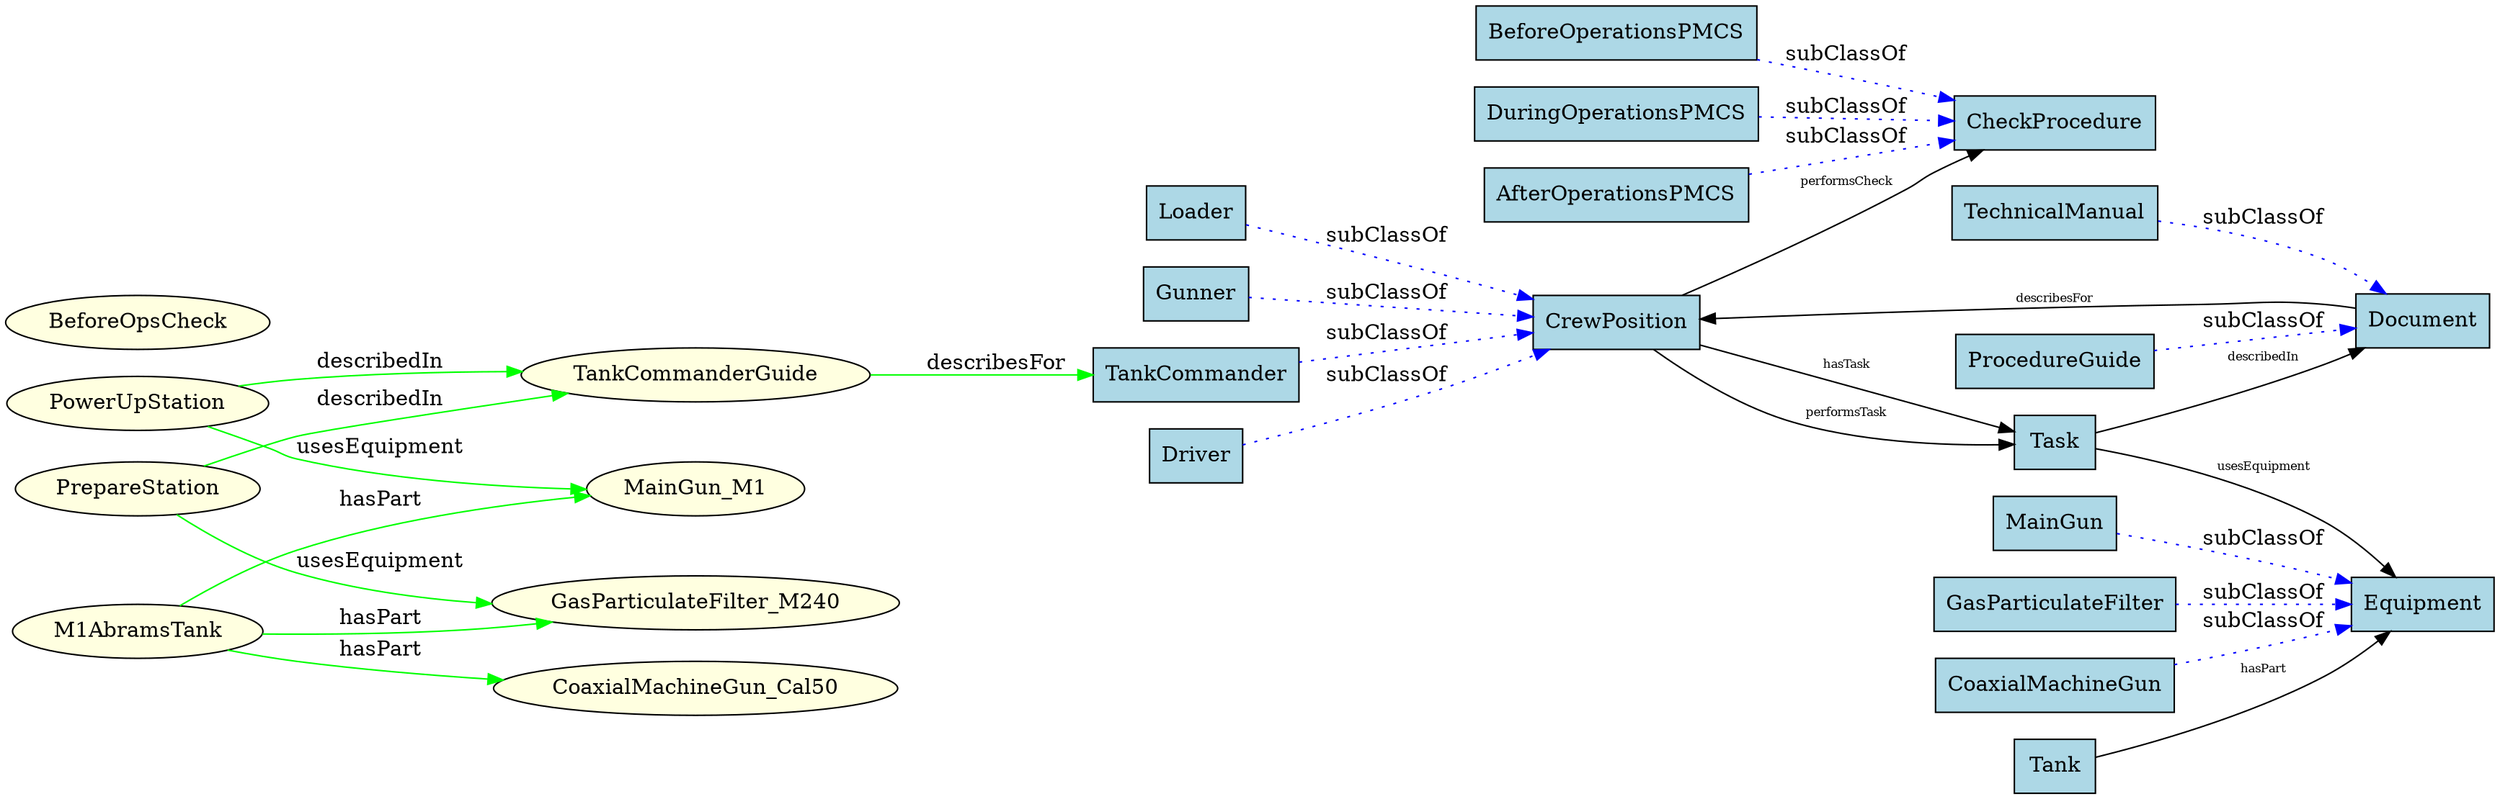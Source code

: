 digraph G {
rankdir=LR;
fontsize=10;
BeforeOperationsPMCS [shape=box, style=filled, fillcolor=lightblue];
Loader [shape=box, style=filled, fillcolor=lightblue];
MainGun [shape=box, style=filled, fillcolor=lightblue];
Task [shape=box, style=filled, fillcolor=lightblue];
GasParticulateFilter [shape=box, style=filled, fillcolor=lightblue];
DuringOperationsPMCS [shape=box, style=filled, fillcolor=lightblue];
Document [shape=box, style=filled, fillcolor=lightblue];
Gunner [shape=box, style=filled, fillcolor=lightblue];
TankCommander [shape=box, style=filled, fillcolor=lightblue];
ProcedureGuide [shape=box, style=filled, fillcolor=lightblue];
TechnicalManual [shape=box, style=filled, fillcolor=lightblue];
CoaxialMachineGun [shape=box, style=filled, fillcolor=lightblue];
CrewPosition [shape=box, style=filled, fillcolor=lightblue];
CheckProcedure [shape=box, style=filled, fillcolor=lightblue];
AfterOperationsPMCS [shape=box, style=filled, fillcolor=lightblue];
Driver [shape=box, style=filled, fillcolor=lightblue];
Tank [shape=box, style=filled, fillcolor=lightblue];
Equipment [shape=box, style=filled, fillcolor=lightblue];
TankCommander -> CrewPosition [label=subClassOf, style=dotted, color=blue];
Gunner -> CrewPosition [label=subClassOf, style=dotted, color=blue];
Driver -> CrewPosition [label=subClassOf, style=dotted, color=blue];
Loader -> CrewPosition [label=subClassOf, style=dotted, color=blue];
ProcedureGuide -> Document [label=subClassOf, style=dotted, color=blue];
TechnicalManual -> Document [label=subClassOf, style=dotted, color=blue];
BeforeOperationsPMCS -> CheckProcedure [label=subClassOf, style=dotted, color=blue];
DuringOperationsPMCS -> CheckProcedure [label=subClassOf, style=dotted, color=blue];
AfterOperationsPMCS -> CheckProcedure [label=subClassOf, style=dotted, color=blue];
MainGun -> Equipment [label=subClassOf, style=dotted, color=blue];
CoaxialMachineGun -> Equipment [label=subClassOf, style=dotted, color=blue];
GasParticulateFilter -> Equipment [label=subClassOf, style=dotted, color=blue];
Tank -> Equipment [label=hasPart, fontsize=8];
CrewPosition -> Task [label=hasTask, fontsize=8];
Document -> CrewPosition [label=describesFor, fontsize=8];
CrewPosition -> CheckProcedure [label=performsCheck, fontsize=8];
Task -> Equipment [label=usesEquipment, fontsize=8];
Task -> Document [label=describedIn, fontsize=8];
CrewPosition -> Task [label=performsTask, fontsize=8];
MainGun_M1 [shape=ellipse, style=filled, fillcolor=lightyellow];
M1AbramsTank [shape=ellipse, style=filled, fillcolor=lightyellow];
CoaxialMachineGun_Cal50 [shape=ellipse, style=filled, fillcolor=lightyellow];
BeforeOpsCheck [shape=ellipse, style=filled, fillcolor=lightyellow];
PowerUpStation [shape=ellipse, style=filled, fillcolor=lightyellow];
TankCommanderGuide [shape=ellipse, style=filled, fillcolor=lightyellow];
GasParticulateFilter_M240 [shape=ellipse, style=filled, fillcolor=lightyellow];
PrepareStation [shape=ellipse, style=filled, fillcolor=lightyellow];
MainGun_M1;
M1AbramsTank -> MainGun_M1 [label=hasPart, color=green];
CoaxialMachineGun_Cal50;
M1AbramsTank -> CoaxialMachineGun_Cal50 [label=hasPart, color=green];
GasParticulateFilter_M240;
M1AbramsTank -> GasParticulateFilter_M240 [label=hasPart, color=green];
TankCommanderGuide;
PowerUpStation -> TankCommanderGuide [label=describedIn, color=green];
MainGun_M1;
PowerUpStation -> MainGun_M1 [label=usesEquipment, color=green];
TankCommander;
TankCommanderGuide -> TankCommander [label=describesFor, color=green];
TankCommanderGuide;
PrepareStation -> TankCommanderGuide [label=describedIn, color=green];
GasParticulateFilter_M240;
PrepareStation -> GasParticulateFilter_M240 [label=usesEquipment, color=green];
}
